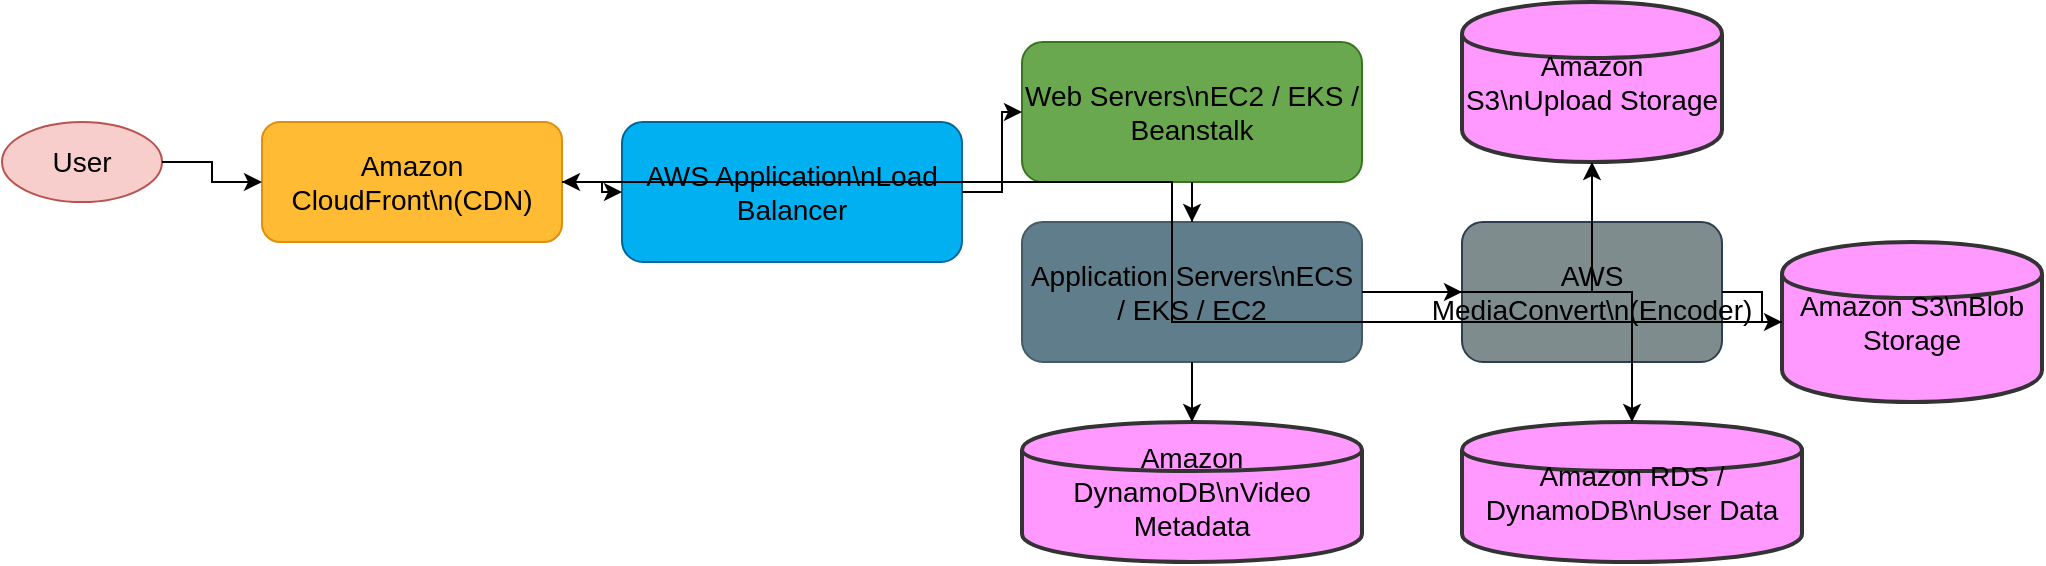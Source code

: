 <mxfile>
  <diagram name="YouTube AWS Architecture" id="youtube-aws-architecture">
    <mxGraphModel dx="1000" dy="600" grid="1" gridSize="10" guides="1" tooltips="1" connect="1" arrows="1" fold="1" page="1" pageScale="1" pageWidth="850" pageHeight="1100" math="0" shadow="0">
      <root>
        <mxCell id="0" />
        <mxCell id="1" parent="0" />
        
        <!-- User -->
        <mxCell id="user" value="User" style="shape=ellipse;whiteSpace=wrap;html=1;fillColor=#f8cecc;strokeColor=#b85450;fontSize=14;" vertex="1" parent="1">
          <mxGeometry x="10" y="80" width="80" height="40" as="geometry" />
        </mxCell>

        <!-- CloudFront -->
        <mxCell id="cloudfront" value="Amazon CloudFront\n(CDN)" style="shape=rectangle;rounded=1;whiteSpace=wrap;html=1;fillColor=#ffbb33;strokeColor=#e08e0b;fontSize=14;" vertex="1" parent="1">
          <mxGeometry x="140" y="80" width="150" height="60" as="geometry" />
        </mxCell>

        <!-- ALB -->
        <mxCell id="alb" value="AWS Application\nLoad Balancer" style="shape=rectangle;rounded=1;whiteSpace=wrap;html=1;fillColor=#00B0F0;strokeColor=#006699;fontSize=14;" vertex="1" parent="1">
          <mxGeometry x="320" y="80" width="170" height="70" as="geometry" />
        </mxCell>

        <!-- Web Servers -->
        <mxCell id="webservers" value="Web Servers\nEC2 / EKS / Beanstalk" style="shape=rectangle;rounded=1;whiteSpace=wrap;html=1;fillColor=#6aa84f;strokeColor=#38761d;fontSize=14;" vertex="1" parent="1">
          <mxGeometry x="520" y="40" width="170" height="70" as="geometry" />
        </mxCell>

        <!-- App Servers -->
        <mxCell id="appservers" value="Application Servers\nECS / EKS / EC2" style="shape=rectangle;rounded=1;whiteSpace=wrap;html=1;fillColor=#607d8b;strokeColor=#455a64;fontSize=14;" vertex="1" parent="1">
          <mxGeometry x="520" y="130" width="170" height="70" as="geometry" />
        </mxCell>

        <!-- S3 Upload Storage -->
        <mxCell id="s3upload" value="Amazon S3\nUpload Storage" style="shape=cylinder;whiteSpace=wrap;html=1;fillColor=#f9f;strokeColor=#333;strokeWidth=2;fontSize=14;" vertex="1" parent="1">
          <mxGeometry x="740" y="20" width="130" height="80" as="geometry" />
        </mxCell>

        <!-- MediaConvert -->
        <mxCell id="mediaconvert" value="AWS MediaConvert\n(Encoder)" style="shape=rectangle;rounded=1;whiteSpace=wrap;html=1;fillColor=#7f8c8d;strokeColor=#2c3e50;fontSize=14;" vertex="1" parent="1">
          <mxGeometry x="740" y="130" width="130" height="70" as="geometry" />
        </mxCell>

        <!-- S3 Blob Storage -->
        <mxCell id="s3blob" value="Amazon S3\nBlob Storage" style="shape=cylinder;whiteSpace=wrap;html=1;fillColor=#f9f;strokeColor=#333;strokeWidth=2;fontSize=14;" vertex="1" parent="1">
          <mxGeometry x="900" y="140" width="130" height="80" as="geometry" />
        </mxCell>

        <!-- DynamoDB -->
        <mxCell id="dynamodb" value="Amazon DynamoDB\nVideo Metadata" style="shape=cylinder;whiteSpace=wrap;html=1;fillColor=#f9f;strokeColor=#333;strokeWidth=2;fontSize=14;" vertex="1" parent="1">
          <mxGeometry x="520" y="230" width="170" height="70" as="geometry" />
        </mxCell>

        <!-- RDS -->
        <mxCell id="rds" value="Amazon RDS / DynamoDB\nUser Data" style="shape=cylinder;whiteSpace=wrap;html=1;fillColor=#f9f;strokeColor=#333;strokeWidth=2;fontSize=14;" vertex="1" parent="1">
          <mxGeometry x="740" y="230" width="170" height="70" as="geometry" />
        </mxCell>

        <!-- Arrows -->
        <mxCell id="arrow1" style="edgeStyle=orthogonalEdgeStyle;rounded=0;orthogonalLoop=1;jettySize=auto;html=1;strokeColor=#000000;" edge="1" parent="1" source="user" target="cloudfront">
          <mxGeometry relative="1" as="geometry" />
        </mxCell>

        <mxCell id="arrow2" style="edgeStyle=orthogonalEdgeStyle;rounded=0;orthogonalLoop=1;jettySize=auto;html=1;strokeColor=#000000;" edge="1" parent="1" source="cloudfront" target="alb">
          <mxGeometry relative="1" as="geometry" />
        </mxCell>

        <mxCell id="arrow3" style="edgeStyle=orthogonalEdgeStyle;rounded=0;orthogonalLoop=1;jettySize=auto;html=1;strokeColor=#000000;" edge="1" parent="1" source="alb" target="webservers">
          <mxGeometry relative="1" as="geometry" />
        </mxCell>

        <mxCell id="arrow4" style="edgeStyle=orthogonalEdgeStyle;rounded=0;orthogonalLoop=1;jettySize=auto;html=1;strokeColor=#000000;" edge="1" parent="1" source="webservers" target="appservers">
          <mxGeometry relative="1" as="geometry" />
        </mxCell>

        <mxCell id="arrow5" style="edgeStyle=orthogonalEdgeStyle;rounded=0;orthogonalLoop=1;jettySize=auto;html=1;strokeColor=#000000;" edge="1" parent="1" source="appservers" target="s3upload" edgeStyle="elbowEdgeStyle" >
          <mxGeometry relative="1" as="geometry" />
        </mxCell>

        <mxCell id="arrow6" style="edgeStyle=orthogonalEdgeStyle;rounded=0;orthogonalLoop=1;jettySize=auto;html=1;strokeColor=#000000;" edge="1" parent="1" source="appservers" target="mediaconvert" >
          <mxGeometry relative="1" as="geometry" />
        </mxCell>

        <mxCell id="arrow7" style="edgeStyle=orthogonalEdgeStyle;rounded=0;orthogonalLoop=1;jettySize=auto;html=1;strokeColor=#000000;" edge="1" parent="1" source="mediaconvert" target="s3blob" >
          <mxGeometry relative="1" as="geometry" />
        </mxCell>

        <mxCell id="arrow8" style="edgeStyle=orthogonalEdgeStyle;rounded=0;orthogonalLoop=1;jettySize=auto;html=1;strokeColor=#000000;" edge="1" parent="1" source="s3blob" target="cloudfront" >
          <mxGeometry relative="1" as="geometry" />
        </mxCell>

        <mxCell id="arrow9" style="edgeStyle=orthogonalEdgeStyle;rounded=0;orthogonalLoop=1;jettySize=auto;html=1;strokeColor=#000000;" edge="1" parent="1" source="appservers" target="dynamodb">
          <mxGeometry relative="1" as="geometry" />
        </mxCell>

        <mxCell id="arrow10" style="edgeStyle=orthogonalEdgeStyle;rounded=0;orthogonalLoop=1;jettySize=auto;html=1;strokeColor=#000000;" edge="1" parent="1" source="appservers" target="rds">
          <mxGeometry relative="1" as="geometry" />
        </mxCell>

      </root>
    </mxGraphModel>
  </diagram>
</mxfile>

